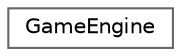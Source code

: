 digraph "Graphical Class Hierarchy"
{
 // LATEX_PDF_SIZE
  bgcolor="transparent";
  edge [fontname=Helvetica,fontsize=10,labelfontname=Helvetica,labelfontsize=10];
  node [fontname=Helvetica,fontsize=10,shape=box,height=0.2,width=0.4];
  rankdir="LR";
  Node0 [id="Node000000",label="GameEngine",height=0.2,width=0.4,color="grey40", fillcolor="white", style="filled",URL="$class_game_engine.html",tooltip="Game Engine class."];
}
